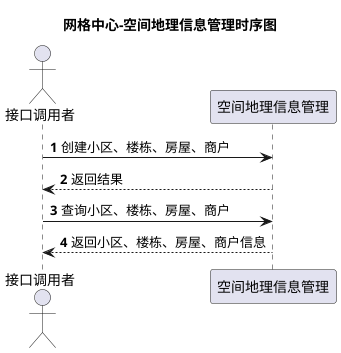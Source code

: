 @startuml
title 网格中心-空间地理信息管理时序图

actor 接口调用者 as user
participant 空间地理信息管理 as area

autonumber
user->area:创建小区、楼栋、房屋、商户
area-->user:返回结果
user->area:查询小区、楼栋、房屋、商户
area-->user:返回小区、楼栋、房屋、商户信息

@enduml